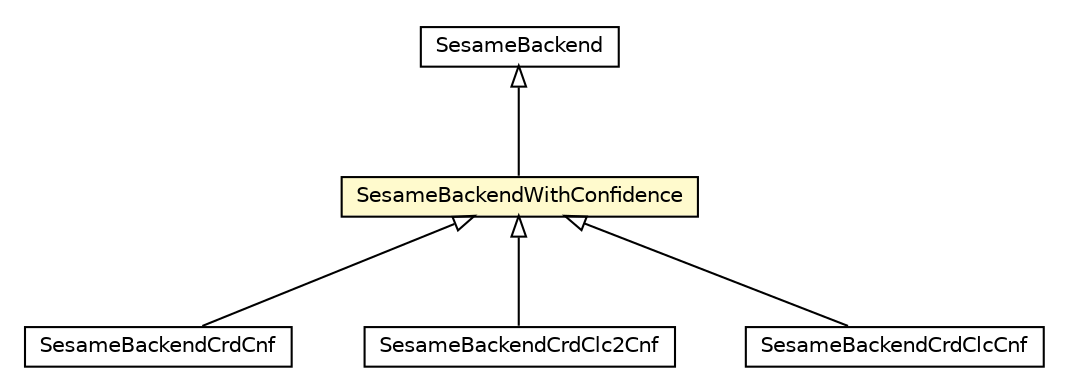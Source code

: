 #!/usr/local/bin/dot
#
# Class diagram 
# Generated by UMLGraph version R5_6-24-gf6e263 (http://www.umlgraph.org/)
#

digraph G {
	edge [fontname="Helvetica",fontsize=10,labelfontname="Helvetica",labelfontsize=10];
	node [fontname="Helvetica",fontsize=10,shape=plaintext];
	nodesep=0.25;
	ranksep=0.5;
	// org.universAAL.context.che.database.impl.SesameBackendCrdCnf
	c7273428 [label=<<table title="org.universAAL.context.che.database.impl.SesameBackendCrdCnf" border="0" cellborder="1" cellspacing="0" cellpadding="2" port="p" href="./SesameBackendCrdCnf.html">
		<tr><td><table border="0" cellspacing="0" cellpadding="1">
<tr><td align="center" balign="center"> SesameBackendCrdCnf </td></tr>
		</table></td></tr>
		</table>>, URL="./SesameBackendCrdCnf.html", fontname="Helvetica", fontcolor="black", fontsize=10.0];
	// org.universAAL.context.che.database.impl.SesameBackendCrdClc2Cnf
	c7273429 [label=<<table title="org.universAAL.context.che.database.impl.SesameBackendCrdClc2Cnf" border="0" cellborder="1" cellspacing="0" cellpadding="2" port="p" href="./SesameBackendCrdClc2Cnf.html">
		<tr><td><table border="0" cellspacing="0" cellpadding="1">
<tr><td align="center" balign="center"> SesameBackendCrdClc2Cnf </td></tr>
		</table></td></tr>
		</table>>, URL="./SesameBackendCrdClc2Cnf.html", fontname="Helvetica", fontcolor="black", fontsize=10.0];
	// org.universAAL.context.che.database.impl.SesameBackendCrdClcCnf
	c7273430 [label=<<table title="org.universAAL.context.che.database.impl.SesameBackendCrdClcCnf" border="0" cellborder="1" cellspacing="0" cellpadding="2" port="p" href="./SesameBackendCrdClcCnf.html">
		<tr><td><table border="0" cellspacing="0" cellpadding="1">
<tr><td align="center" balign="center"> SesameBackendCrdClcCnf </td></tr>
		</table></td></tr>
		</table>>, URL="./SesameBackendCrdClcCnf.html", fontname="Helvetica", fontcolor="black", fontsize=10.0];
	// org.universAAL.context.che.database.impl.SesameBackend
	c7273431 [label=<<table title="org.universAAL.context.che.database.impl.SesameBackend" border="0" cellborder="1" cellspacing="0" cellpadding="2" port="p" href="./SesameBackend.html">
		<tr><td><table border="0" cellspacing="0" cellpadding="1">
<tr><td align="center" balign="center"> SesameBackend </td></tr>
		</table></td></tr>
		</table>>, URL="./SesameBackend.html", fontname="Helvetica", fontcolor="black", fontsize=10.0];
	// org.universAAL.context.che.database.impl.SesameBackendWithConfidence
	c7273432 [label=<<table title="org.universAAL.context.che.database.impl.SesameBackendWithConfidence" border="0" cellborder="1" cellspacing="0" cellpadding="2" port="p" bgcolor="lemonChiffon" href="./SesameBackendWithConfidence.html">
		<tr><td><table border="0" cellspacing="0" cellpadding="1">
<tr><td align="center" balign="center"> SesameBackendWithConfidence </td></tr>
		</table></td></tr>
		</table>>, URL="./SesameBackendWithConfidence.html", fontname="Helvetica", fontcolor="black", fontsize=10.0];
	//org.universAAL.context.che.database.impl.SesameBackendCrdCnf extends org.universAAL.context.che.database.impl.SesameBackendWithConfidence
	c7273432:p -> c7273428:p [dir=back,arrowtail=empty];
	//org.universAAL.context.che.database.impl.SesameBackendCrdClc2Cnf extends org.universAAL.context.che.database.impl.SesameBackendWithConfidence
	c7273432:p -> c7273429:p [dir=back,arrowtail=empty];
	//org.universAAL.context.che.database.impl.SesameBackendCrdClcCnf extends org.universAAL.context.che.database.impl.SesameBackendWithConfidence
	c7273432:p -> c7273430:p [dir=back,arrowtail=empty];
	//org.universAAL.context.che.database.impl.SesameBackendWithConfidence extends org.universAAL.context.che.database.impl.SesameBackend
	c7273431:p -> c7273432:p [dir=back,arrowtail=empty];
}

